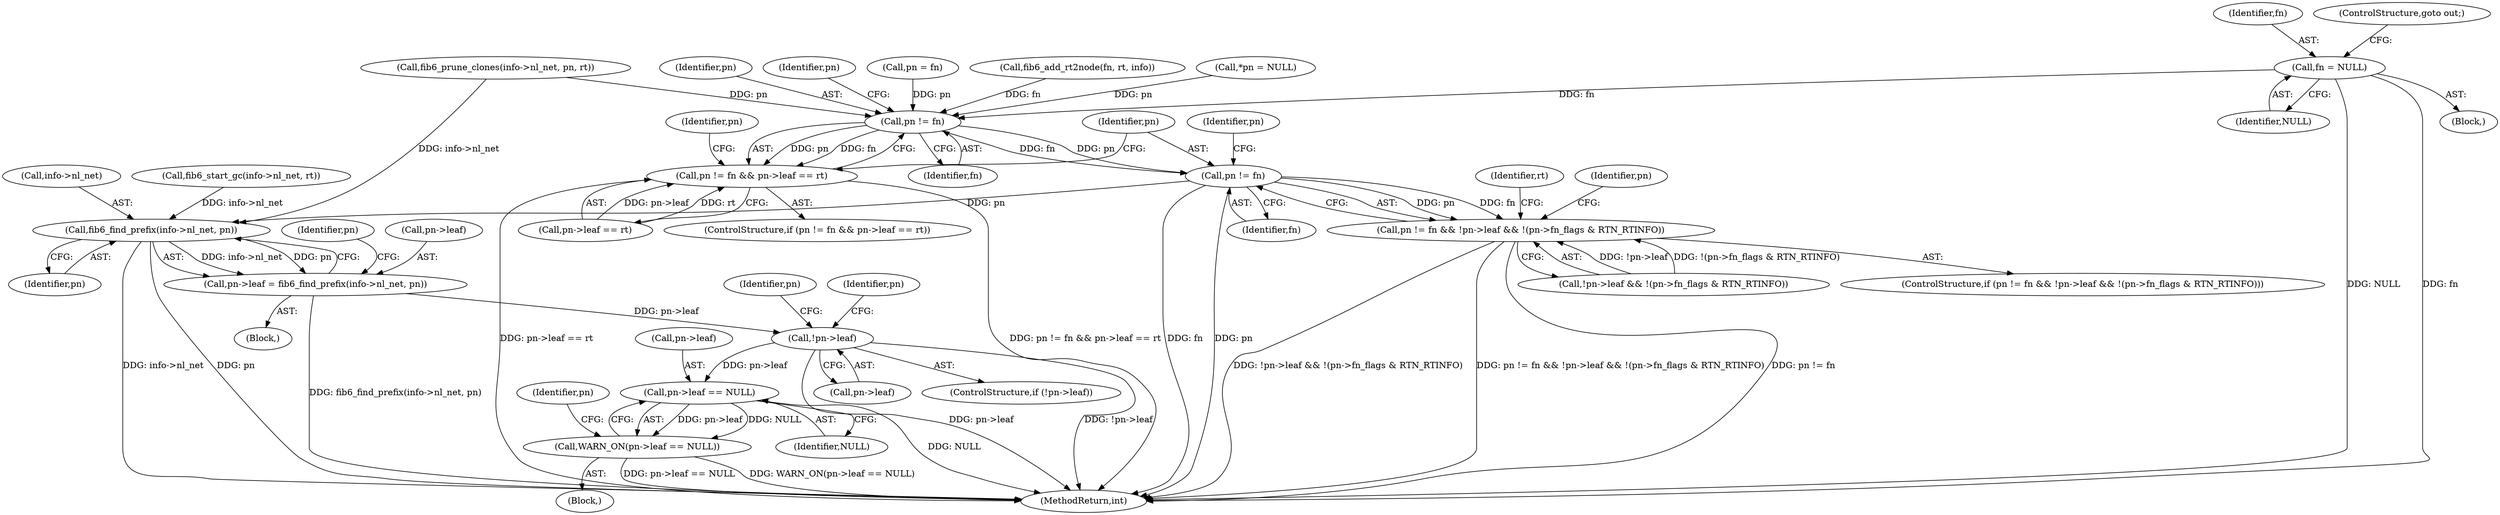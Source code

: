 digraph "0_linux_ae7b4e1f213aa659aedf9c6ecad0bf5f0476e1e2@pointer" {
"1000174" [label="(Call,fn = NULL)"];
"1000320" [label="(Call,pn != fn)"];
"1000319" [label="(Call,pn != fn && pn->leaf == rt)"];
"1000341" [label="(Call,pn != fn)"];
"1000340" [label="(Call,pn != fn && !pn->leaf && !(pn->fn_flags & RTN_RTINFO))"];
"1000360" [label="(Call,fib6_find_prefix(info->nl_net, pn))"];
"1000356" [label="(Call,pn->leaf = fib6_find_prefix(info->nl_net, pn))"];
"1000366" [label="(Call,!pn->leaf)"];
"1000372" [label="(Call,pn->leaf == NULL)"];
"1000371" [label="(Call,WARN_ON(pn->leaf == NULL))"];
"1000379" [label="(Identifier,pn)"];
"1000368" [label="(Identifier,pn)"];
"1000371" [label="(Call,WARN_ON(pn->leaf == NULL))"];
"1000372" [label="(Call,pn->leaf == NULL)"];
"1000175" [label="(Identifier,fn)"];
"1000321" [label="(Identifier,pn)"];
"1000340" [label="(Call,pn != fn && !pn->leaf && !(pn->fn_flags & RTN_RTINFO))"];
"1000176" [label="(Identifier,NULL)"];
"1000318" [label="(ControlStructure,if (pn != fn && pn->leaf == rt))"];
"1000365" [label="(ControlStructure,if (!pn->leaf))"];
"1000426" [label="(MethodReturn,int)"];
"1000169" [label="(Block,)"];
"1000325" [label="(Identifier,pn)"];
"1000320" [label="(Call,pn != fn)"];
"1000361" [label="(Call,info->nl_net)"];
"1000296" [label="(Call,fib6_start_gc(info->nl_net, rt))"];
"1000367" [label="(Call,pn->leaf)"];
"1000342" [label="(Identifier,pn)"];
"1000373" [label="(Call,pn->leaf)"];
"1000322" [label="(Identifier,fn)"];
"1000364" [label="(Identifier,pn)"];
"1000174" [label="(Call,fn = NULL)"];
"1000398" [label="(Identifier,rt)"];
"1000360" [label="(Call,fib6_find_prefix(info->nl_net, pn))"];
"1000323" [label="(Call,pn->leaf == rt)"];
"1000366" [label="(Call,!pn->leaf)"];
"1000357" [label="(Call,pn->leaf)"];
"1000355" [label="(Block,)"];
"1000178" [label="(Call,pn = fn)"];
"1000308" [label="(Call,fib6_prune_clones(info->nl_net, pn, rt))"];
"1000358" [label="(Identifier,pn)"];
"1000177" [label="(ControlStructure,goto out;)"];
"1000288" [label="(Call,fib6_add_rt2node(fn, rt, info))"];
"1000374" [label="(Identifier,pn)"];
"1000356" [label="(Call,pn->leaf = fib6_find_prefix(info->nl_net, pn))"];
"1000392" [label="(Identifier,pn)"];
"1000341" [label="(Call,pn != fn)"];
"1000319" [label="(Call,pn != fn && pn->leaf == rt)"];
"1000370" [label="(Block,)"];
"1000114" [label="(Call,*pn = NULL)"];
"1000343" [label="(Identifier,fn)"];
"1000347" [label="(Identifier,pn)"];
"1000376" [label="(Identifier,NULL)"];
"1000331" [label="(Identifier,pn)"];
"1000344" [label="(Call,!pn->leaf && !(pn->fn_flags & RTN_RTINFO))"];
"1000339" [label="(ControlStructure,if (pn != fn && !pn->leaf && !(pn->fn_flags & RTN_RTINFO)))"];
"1000174" -> "1000169"  [label="AST: "];
"1000174" -> "1000176"  [label="CFG: "];
"1000175" -> "1000174"  [label="AST: "];
"1000176" -> "1000174"  [label="AST: "];
"1000177" -> "1000174"  [label="CFG: "];
"1000174" -> "1000426"  [label="DDG: NULL"];
"1000174" -> "1000426"  [label="DDG: fn"];
"1000174" -> "1000320"  [label="DDG: fn"];
"1000320" -> "1000319"  [label="AST: "];
"1000320" -> "1000322"  [label="CFG: "];
"1000321" -> "1000320"  [label="AST: "];
"1000322" -> "1000320"  [label="AST: "];
"1000325" -> "1000320"  [label="CFG: "];
"1000319" -> "1000320"  [label="CFG: "];
"1000320" -> "1000319"  [label="DDG: pn"];
"1000320" -> "1000319"  [label="DDG: fn"];
"1000308" -> "1000320"  [label="DDG: pn"];
"1000178" -> "1000320"  [label="DDG: pn"];
"1000114" -> "1000320"  [label="DDG: pn"];
"1000288" -> "1000320"  [label="DDG: fn"];
"1000320" -> "1000341"  [label="DDG: pn"];
"1000320" -> "1000341"  [label="DDG: fn"];
"1000319" -> "1000318"  [label="AST: "];
"1000319" -> "1000323"  [label="CFG: "];
"1000323" -> "1000319"  [label="AST: "];
"1000331" -> "1000319"  [label="CFG: "];
"1000342" -> "1000319"  [label="CFG: "];
"1000319" -> "1000426"  [label="DDG: pn != fn && pn->leaf == rt"];
"1000319" -> "1000426"  [label="DDG: pn->leaf == rt"];
"1000323" -> "1000319"  [label="DDG: pn->leaf"];
"1000323" -> "1000319"  [label="DDG: rt"];
"1000341" -> "1000340"  [label="AST: "];
"1000341" -> "1000343"  [label="CFG: "];
"1000342" -> "1000341"  [label="AST: "];
"1000343" -> "1000341"  [label="AST: "];
"1000347" -> "1000341"  [label="CFG: "];
"1000340" -> "1000341"  [label="CFG: "];
"1000341" -> "1000426"  [label="DDG: fn"];
"1000341" -> "1000426"  [label="DDG: pn"];
"1000341" -> "1000340"  [label="DDG: pn"];
"1000341" -> "1000340"  [label="DDG: fn"];
"1000341" -> "1000360"  [label="DDG: pn"];
"1000340" -> "1000339"  [label="AST: "];
"1000340" -> "1000344"  [label="CFG: "];
"1000344" -> "1000340"  [label="AST: "];
"1000358" -> "1000340"  [label="CFG: "];
"1000398" -> "1000340"  [label="CFG: "];
"1000340" -> "1000426"  [label="DDG: !pn->leaf && !(pn->fn_flags & RTN_RTINFO)"];
"1000340" -> "1000426"  [label="DDG: pn != fn && !pn->leaf && !(pn->fn_flags & RTN_RTINFO)"];
"1000340" -> "1000426"  [label="DDG: pn != fn"];
"1000344" -> "1000340"  [label="DDG: !pn->leaf"];
"1000344" -> "1000340"  [label="DDG: !(pn->fn_flags & RTN_RTINFO)"];
"1000360" -> "1000356"  [label="AST: "];
"1000360" -> "1000364"  [label="CFG: "];
"1000361" -> "1000360"  [label="AST: "];
"1000364" -> "1000360"  [label="AST: "];
"1000356" -> "1000360"  [label="CFG: "];
"1000360" -> "1000426"  [label="DDG: info->nl_net"];
"1000360" -> "1000426"  [label="DDG: pn"];
"1000360" -> "1000356"  [label="DDG: info->nl_net"];
"1000360" -> "1000356"  [label="DDG: pn"];
"1000308" -> "1000360"  [label="DDG: info->nl_net"];
"1000296" -> "1000360"  [label="DDG: info->nl_net"];
"1000356" -> "1000355"  [label="AST: "];
"1000357" -> "1000356"  [label="AST: "];
"1000368" -> "1000356"  [label="CFG: "];
"1000356" -> "1000426"  [label="DDG: fib6_find_prefix(info->nl_net, pn)"];
"1000356" -> "1000366"  [label="DDG: pn->leaf"];
"1000366" -> "1000365"  [label="AST: "];
"1000366" -> "1000367"  [label="CFG: "];
"1000367" -> "1000366"  [label="AST: "];
"1000374" -> "1000366"  [label="CFG: "];
"1000392" -> "1000366"  [label="CFG: "];
"1000366" -> "1000426"  [label="DDG: pn->leaf"];
"1000366" -> "1000426"  [label="DDG: !pn->leaf"];
"1000366" -> "1000372"  [label="DDG: pn->leaf"];
"1000372" -> "1000371"  [label="AST: "];
"1000372" -> "1000376"  [label="CFG: "];
"1000373" -> "1000372"  [label="AST: "];
"1000376" -> "1000372"  [label="AST: "];
"1000371" -> "1000372"  [label="CFG: "];
"1000372" -> "1000426"  [label="DDG: NULL"];
"1000372" -> "1000371"  [label="DDG: pn->leaf"];
"1000372" -> "1000371"  [label="DDG: NULL"];
"1000371" -> "1000370"  [label="AST: "];
"1000379" -> "1000371"  [label="CFG: "];
"1000371" -> "1000426"  [label="DDG: pn->leaf == NULL"];
"1000371" -> "1000426"  [label="DDG: WARN_ON(pn->leaf == NULL)"];
}
